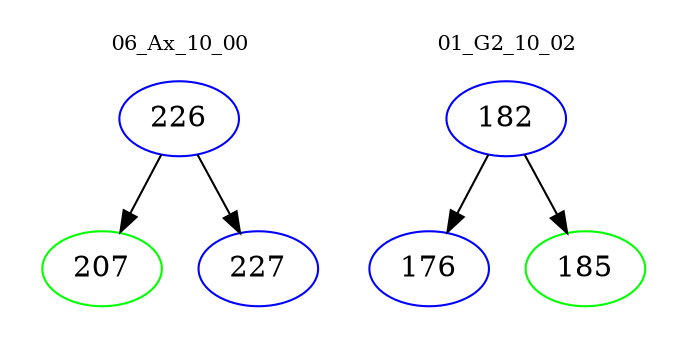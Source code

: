 digraph{
subgraph cluster_0 {
color = white
label = "06_Ax_10_00";
fontsize=10;
T0_226 [label="226", color="blue"]
T0_226 -> T0_207 [color="black"]
T0_207 [label="207", color="green"]
T0_226 -> T0_227 [color="black"]
T0_227 [label="227", color="blue"]
}
subgraph cluster_1 {
color = white
label = "01_G2_10_02";
fontsize=10;
T1_182 [label="182", color="blue"]
T1_182 -> T1_176 [color="black"]
T1_176 [label="176", color="blue"]
T1_182 -> T1_185 [color="black"]
T1_185 [label="185", color="green"]
}
}
